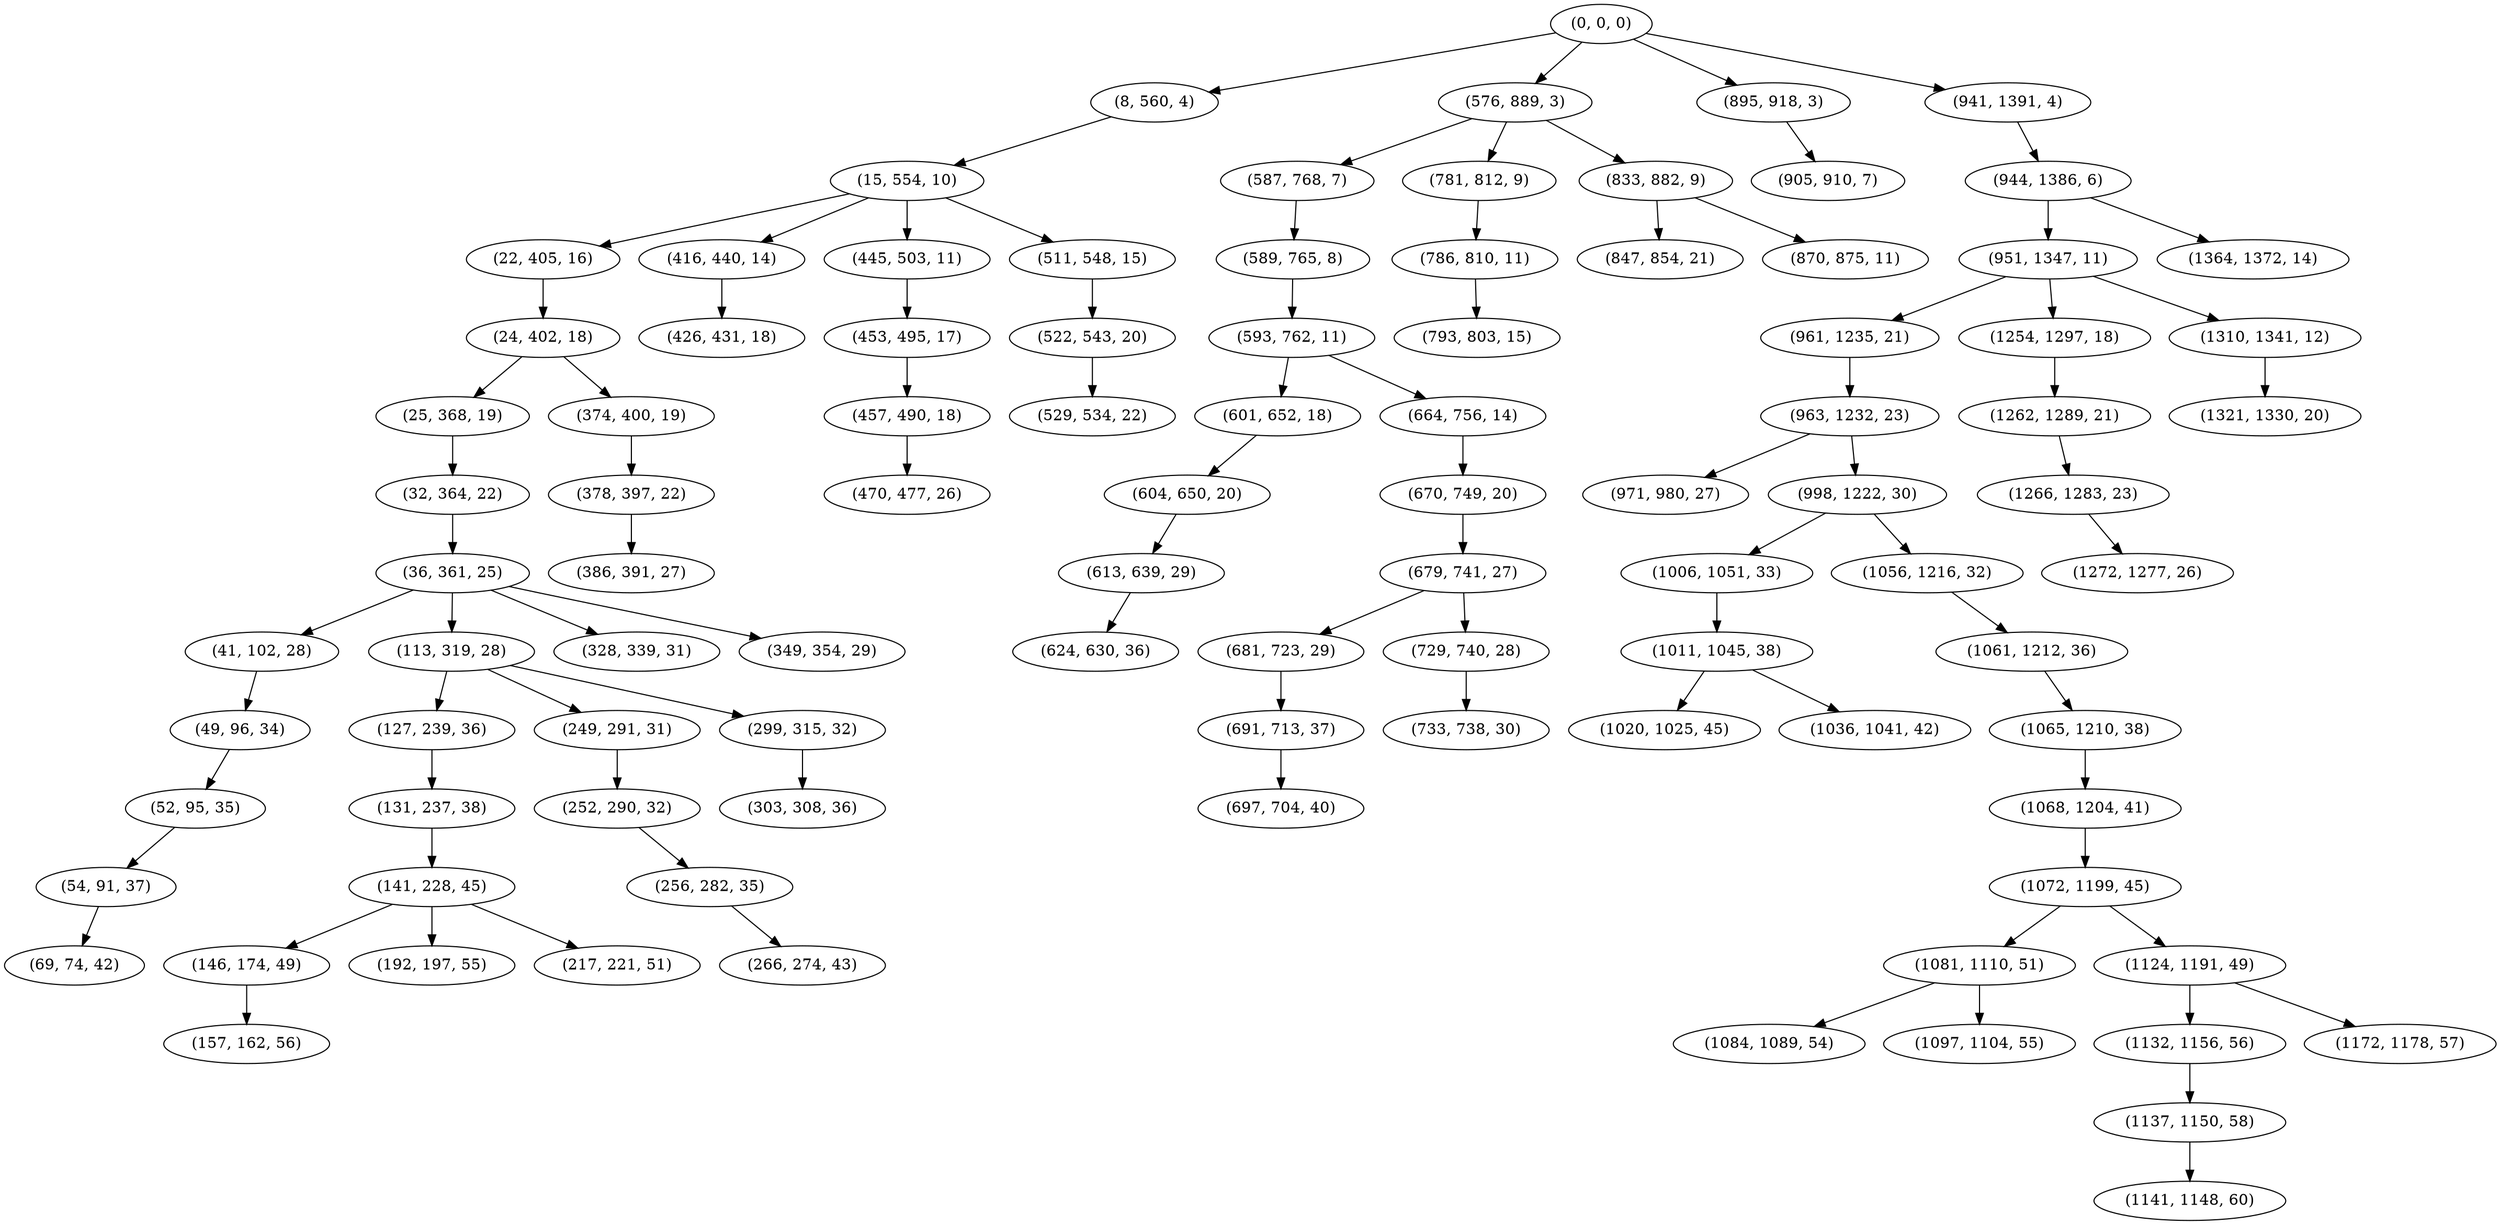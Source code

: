 digraph tree {
    "(0, 0, 0)";
    "(8, 560, 4)";
    "(15, 554, 10)";
    "(22, 405, 16)";
    "(24, 402, 18)";
    "(25, 368, 19)";
    "(32, 364, 22)";
    "(36, 361, 25)";
    "(41, 102, 28)";
    "(49, 96, 34)";
    "(52, 95, 35)";
    "(54, 91, 37)";
    "(69, 74, 42)";
    "(113, 319, 28)";
    "(127, 239, 36)";
    "(131, 237, 38)";
    "(141, 228, 45)";
    "(146, 174, 49)";
    "(157, 162, 56)";
    "(192, 197, 55)";
    "(217, 221, 51)";
    "(249, 291, 31)";
    "(252, 290, 32)";
    "(256, 282, 35)";
    "(266, 274, 43)";
    "(299, 315, 32)";
    "(303, 308, 36)";
    "(328, 339, 31)";
    "(349, 354, 29)";
    "(374, 400, 19)";
    "(378, 397, 22)";
    "(386, 391, 27)";
    "(416, 440, 14)";
    "(426, 431, 18)";
    "(445, 503, 11)";
    "(453, 495, 17)";
    "(457, 490, 18)";
    "(470, 477, 26)";
    "(511, 548, 15)";
    "(522, 543, 20)";
    "(529, 534, 22)";
    "(576, 889, 3)";
    "(587, 768, 7)";
    "(589, 765, 8)";
    "(593, 762, 11)";
    "(601, 652, 18)";
    "(604, 650, 20)";
    "(613, 639, 29)";
    "(624, 630, 36)";
    "(664, 756, 14)";
    "(670, 749, 20)";
    "(679, 741, 27)";
    "(681, 723, 29)";
    "(691, 713, 37)";
    "(697, 704, 40)";
    "(729, 740, 28)";
    "(733, 738, 30)";
    "(781, 812, 9)";
    "(786, 810, 11)";
    "(793, 803, 15)";
    "(833, 882, 9)";
    "(847, 854, 21)";
    "(870, 875, 11)";
    "(895, 918, 3)";
    "(905, 910, 7)";
    "(941, 1391, 4)";
    "(944, 1386, 6)";
    "(951, 1347, 11)";
    "(961, 1235, 21)";
    "(963, 1232, 23)";
    "(971, 980, 27)";
    "(998, 1222, 30)";
    "(1006, 1051, 33)";
    "(1011, 1045, 38)";
    "(1020, 1025, 45)";
    "(1036, 1041, 42)";
    "(1056, 1216, 32)";
    "(1061, 1212, 36)";
    "(1065, 1210, 38)";
    "(1068, 1204, 41)";
    "(1072, 1199, 45)";
    "(1081, 1110, 51)";
    "(1084, 1089, 54)";
    "(1097, 1104, 55)";
    "(1124, 1191, 49)";
    "(1132, 1156, 56)";
    "(1137, 1150, 58)";
    "(1141, 1148, 60)";
    "(1172, 1178, 57)";
    "(1254, 1297, 18)";
    "(1262, 1289, 21)";
    "(1266, 1283, 23)";
    "(1272, 1277, 26)";
    "(1310, 1341, 12)";
    "(1321, 1330, 20)";
    "(1364, 1372, 14)";
    "(0, 0, 0)" -> "(8, 560, 4)";
    "(0, 0, 0)" -> "(576, 889, 3)";
    "(0, 0, 0)" -> "(895, 918, 3)";
    "(0, 0, 0)" -> "(941, 1391, 4)";
    "(8, 560, 4)" -> "(15, 554, 10)";
    "(15, 554, 10)" -> "(22, 405, 16)";
    "(15, 554, 10)" -> "(416, 440, 14)";
    "(15, 554, 10)" -> "(445, 503, 11)";
    "(15, 554, 10)" -> "(511, 548, 15)";
    "(22, 405, 16)" -> "(24, 402, 18)";
    "(24, 402, 18)" -> "(25, 368, 19)";
    "(24, 402, 18)" -> "(374, 400, 19)";
    "(25, 368, 19)" -> "(32, 364, 22)";
    "(32, 364, 22)" -> "(36, 361, 25)";
    "(36, 361, 25)" -> "(41, 102, 28)";
    "(36, 361, 25)" -> "(113, 319, 28)";
    "(36, 361, 25)" -> "(328, 339, 31)";
    "(36, 361, 25)" -> "(349, 354, 29)";
    "(41, 102, 28)" -> "(49, 96, 34)";
    "(49, 96, 34)" -> "(52, 95, 35)";
    "(52, 95, 35)" -> "(54, 91, 37)";
    "(54, 91, 37)" -> "(69, 74, 42)";
    "(113, 319, 28)" -> "(127, 239, 36)";
    "(113, 319, 28)" -> "(249, 291, 31)";
    "(113, 319, 28)" -> "(299, 315, 32)";
    "(127, 239, 36)" -> "(131, 237, 38)";
    "(131, 237, 38)" -> "(141, 228, 45)";
    "(141, 228, 45)" -> "(146, 174, 49)";
    "(141, 228, 45)" -> "(192, 197, 55)";
    "(141, 228, 45)" -> "(217, 221, 51)";
    "(146, 174, 49)" -> "(157, 162, 56)";
    "(249, 291, 31)" -> "(252, 290, 32)";
    "(252, 290, 32)" -> "(256, 282, 35)";
    "(256, 282, 35)" -> "(266, 274, 43)";
    "(299, 315, 32)" -> "(303, 308, 36)";
    "(374, 400, 19)" -> "(378, 397, 22)";
    "(378, 397, 22)" -> "(386, 391, 27)";
    "(416, 440, 14)" -> "(426, 431, 18)";
    "(445, 503, 11)" -> "(453, 495, 17)";
    "(453, 495, 17)" -> "(457, 490, 18)";
    "(457, 490, 18)" -> "(470, 477, 26)";
    "(511, 548, 15)" -> "(522, 543, 20)";
    "(522, 543, 20)" -> "(529, 534, 22)";
    "(576, 889, 3)" -> "(587, 768, 7)";
    "(576, 889, 3)" -> "(781, 812, 9)";
    "(576, 889, 3)" -> "(833, 882, 9)";
    "(587, 768, 7)" -> "(589, 765, 8)";
    "(589, 765, 8)" -> "(593, 762, 11)";
    "(593, 762, 11)" -> "(601, 652, 18)";
    "(593, 762, 11)" -> "(664, 756, 14)";
    "(601, 652, 18)" -> "(604, 650, 20)";
    "(604, 650, 20)" -> "(613, 639, 29)";
    "(613, 639, 29)" -> "(624, 630, 36)";
    "(664, 756, 14)" -> "(670, 749, 20)";
    "(670, 749, 20)" -> "(679, 741, 27)";
    "(679, 741, 27)" -> "(681, 723, 29)";
    "(679, 741, 27)" -> "(729, 740, 28)";
    "(681, 723, 29)" -> "(691, 713, 37)";
    "(691, 713, 37)" -> "(697, 704, 40)";
    "(729, 740, 28)" -> "(733, 738, 30)";
    "(781, 812, 9)" -> "(786, 810, 11)";
    "(786, 810, 11)" -> "(793, 803, 15)";
    "(833, 882, 9)" -> "(847, 854, 21)";
    "(833, 882, 9)" -> "(870, 875, 11)";
    "(895, 918, 3)" -> "(905, 910, 7)";
    "(941, 1391, 4)" -> "(944, 1386, 6)";
    "(944, 1386, 6)" -> "(951, 1347, 11)";
    "(944, 1386, 6)" -> "(1364, 1372, 14)";
    "(951, 1347, 11)" -> "(961, 1235, 21)";
    "(951, 1347, 11)" -> "(1254, 1297, 18)";
    "(951, 1347, 11)" -> "(1310, 1341, 12)";
    "(961, 1235, 21)" -> "(963, 1232, 23)";
    "(963, 1232, 23)" -> "(971, 980, 27)";
    "(963, 1232, 23)" -> "(998, 1222, 30)";
    "(998, 1222, 30)" -> "(1006, 1051, 33)";
    "(998, 1222, 30)" -> "(1056, 1216, 32)";
    "(1006, 1051, 33)" -> "(1011, 1045, 38)";
    "(1011, 1045, 38)" -> "(1020, 1025, 45)";
    "(1011, 1045, 38)" -> "(1036, 1041, 42)";
    "(1056, 1216, 32)" -> "(1061, 1212, 36)";
    "(1061, 1212, 36)" -> "(1065, 1210, 38)";
    "(1065, 1210, 38)" -> "(1068, 1204, 41)";
    "(1068, 1204, 41)" -> "(1072, 1199, 45)";
    "(1072, 1199, 45)" -> "(1081, 1110, 51)";
    "(1072, 1199, 45)" -> "(1124, 1191, 49)";
    "(1081, 1110, 51)" -> "(1084, 1089, 54)";
    "(1081, 1110, 51)" -> "(1097, 1104, 55)";
    "(1124, 1191, 49)" -> "(1132, 1156, 56)";
    "(1124, 1191, 49)" -> "(1172, 1178, 57)";
    "(1132, 1156, 56)" -> "(1137, 1150, 58)";
    "(1137, 1150, 58)" -> "(1141, 1148, 60)";
    "(1254, 1297, 18)" -> "(1262, 1289, 21)";
    "(1262, 1289, 21)" -> "(1266, 1283, 23)";
    "(1266, 1283, 23)" -> "(1272, 1277, 26)";
    "(1310, 1341, 12)" -> "(1321, 1330, 20)";
}
